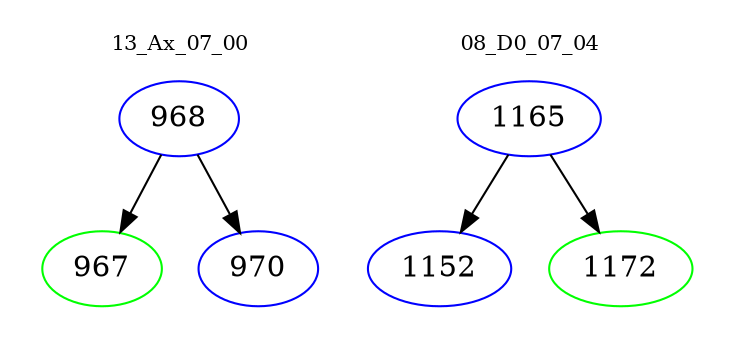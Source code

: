 digraph{
subgraph cluster_0 {
color = white
label = "13_Ax_07_00";
fontsize=10;
T0_968 [label="968", color="blue"]
T0_968 -> T0_967 [color="black"]
T0_967 [label="967", color="green"]
T0_968 -> T0_970 [color="black"]
T0_970 [label="970", color="blue"]
}
subgraph cluster_1 {
color = white
label = "08_D0_07_04";
fontsize=10;
T1_1165 [label="1165", color="blue"]
T1_1165 -> T1_1152 [color="black"]
T1_1152 [label="1152", color="blue"]
T1_1165 -> T1_1172 [color="black"]
T1_1172 [label="1172", color="green"]
}
}
